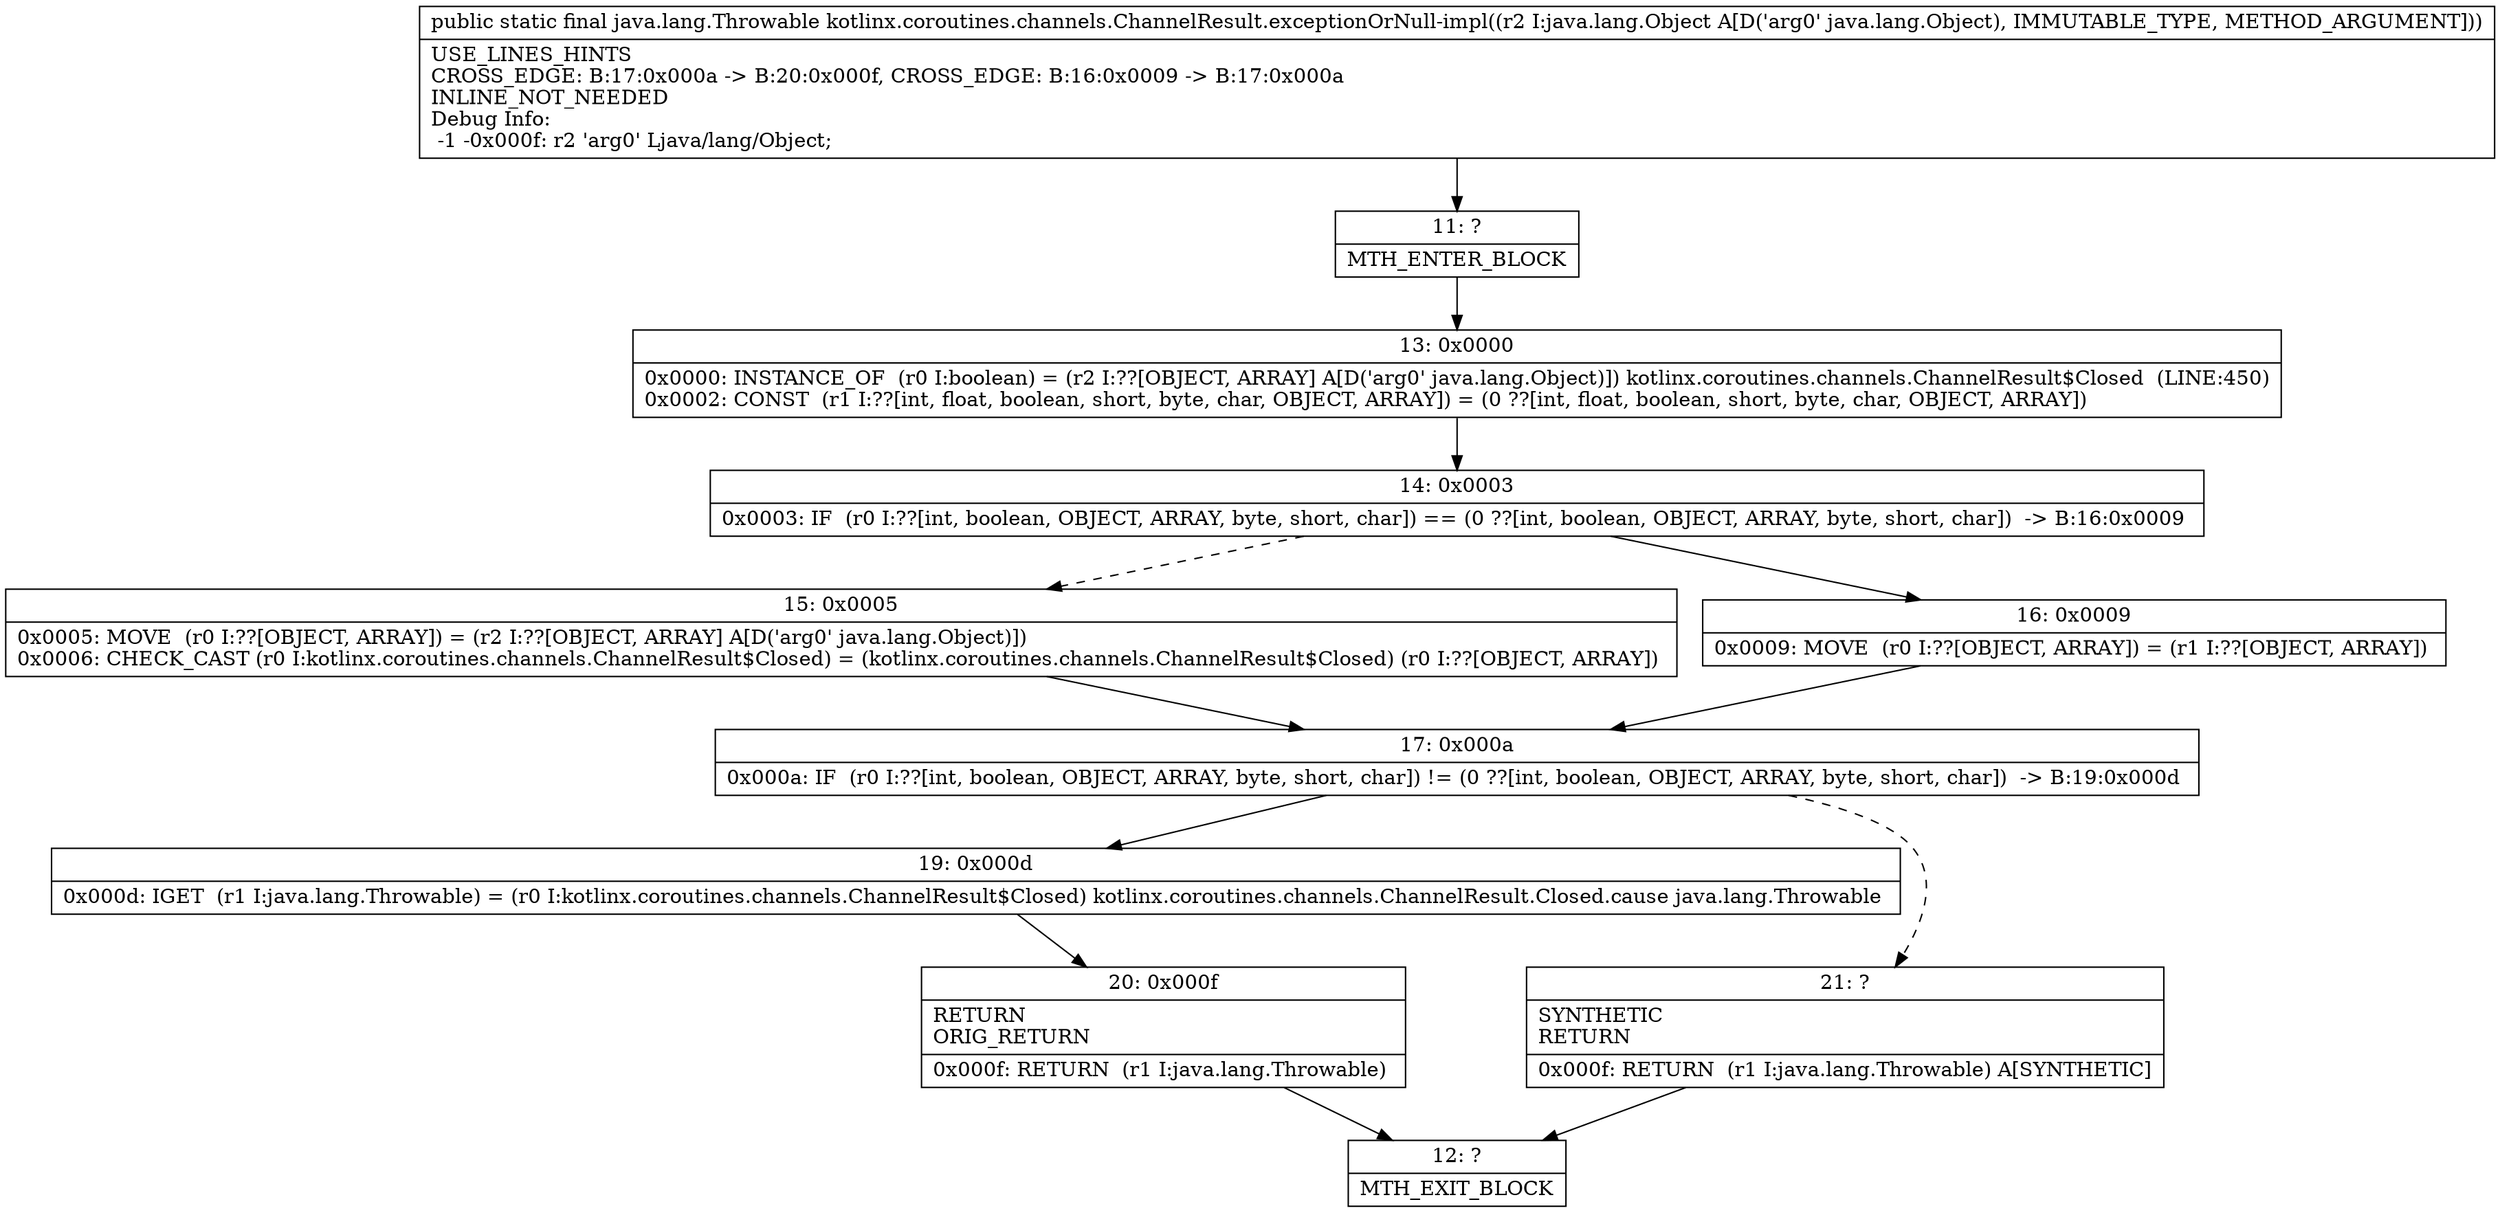 digraph "CFG forkotlinx.coroutines.channels.ChannelResult.exceptionOrNull\-impl(Ljava\/lang\/Object;)Ljava\/lang\/Throwable;" {
Node_11 [shape=record,label="{11\:\ ?|MTH_ENTER_BLOCK\l}"];
Node_13 [shape=record,label="{13\:\ 0x0000|0x0000: INSTANCE_OF  (r0 I:boolean) = (r2 I:??[OBJECT, ARRAY] A[D('arg0' java.lang.Object)]) kotlinx.coroutines.channels.ChannelResult$Closed  (LINE:450)\l0x0002: CONST  (r1 I:??[int, float, boolean, short, byte, char, OBJECT, ARRAY]) = (0 ??[int, float, boolean, short, byte, char, OBJECT, ARRAY]) \l}"];
Node_14 [shape=record,label="{14\:\ 0x0003|0x0003: IF  (r0 I:??[int, boolean, OBJECT, ARRAY, byte, short, char]) == (0 ??[int, boolean, OBJECT, ARRAY, byte, short, char])  \-\> B:16:0x0009 \l}"];
Node_15 [shape=record,label="{15\:\ 0x0005|0x0005: MOVE  (r0 I:??[OBJECT, ARRAY]) = (r2 I:??[OBJECT, ARRAY] A[D('arg0' java.lang.Object)]) \l0x0006: CHECK_CAST (r0 I:kotlinx.coroutines.channels.ChannelResult$Closed) = (kotlinx.coroutines.channels.ChannelResult$Closed) (r0 I:??[OBJECT, ARRAY]) \l}"];
Node_17 [shape=record,label="{17\:\ 0x000a|0x000a: IF  (r0 I:??[int, boolean, OBJECT, ARRAY, byte, short, char]) != (0 ??[int, boolean, OBJECT, ARRAY, byte, short, char])  \-\> B:19:0x000d \l}"];
Node_19 [shape=record,label="{19\:\ 0x000d|0x000d: IGET  (r1 I:java.lang.Throwable) = (r0 I:kotlinx.coroutines.channels.ChannelResult$Closed) kotlinx.coroutines.channels.ChannelResult.Closed.cause java.lang.Throwable \l}"];
Node_20 [shape=record,label="{20\:\ 0x000f|RETURN\lORIG_RETURN\l|0x000f: RETURN  (r1 I:java.lang.Throwable) \l}"];
Node_12 [shape=record,label="{12\:\ ?|MTH_EXIT_BLOCK\l}"];
Node_21 [shape=record,label="{21\:\ ?|SYNTHETIC\lRETURN\l|0x000f: RETURN  (r1 I:java.lang.Throwable) A[SYNTHETIC]\l}"];
Node_16 [shape=record,label="{16\:\ 0x0009|0x0009: MOVE  (r0 I:??[OBJECT, ARRAY]) = (r1 I:??[OBJECT, ARRAY]) \l}"];
MethodNode[shape=record,label="{public static final java.lang.Throwable kotlinx.coroutines.channels.ChannelResult.exceptionOrNull\-impl((r2 I:java.lang.Object A[D('arg0' java.lang.Object), IMMUTABLE_TYPE, METHOD_ARGUMENT]))  | USE_LINES_HINTS\lCROSS_EDGE: B:17:0x000a \-\> B:20:0x000f, CROSS_EDGE: B:16:0x0009 \-\> B:17:0x000a\lINLINE_NOT_NEEDED\lDebug Info:\l  \-1 \-0x000f: r2 'arg0' Ljava\/lang\/Object;\l}"];
MethodNode -> Node_11;Node_11 -> Node_13;
Node_13 -> Node_14;
Node_14 -> Node_15[style=dashed];
Node_14 -> Node_16;
Node_15 -> Node_17;
Node_17 -> Node_19;
Node_17 -> Node_21[style=dashed];
Node_19 -> Node_20;
Node_20 -> Node_12;
Node_21 -> Node_12;
Node_16 -> Node_17;
}

